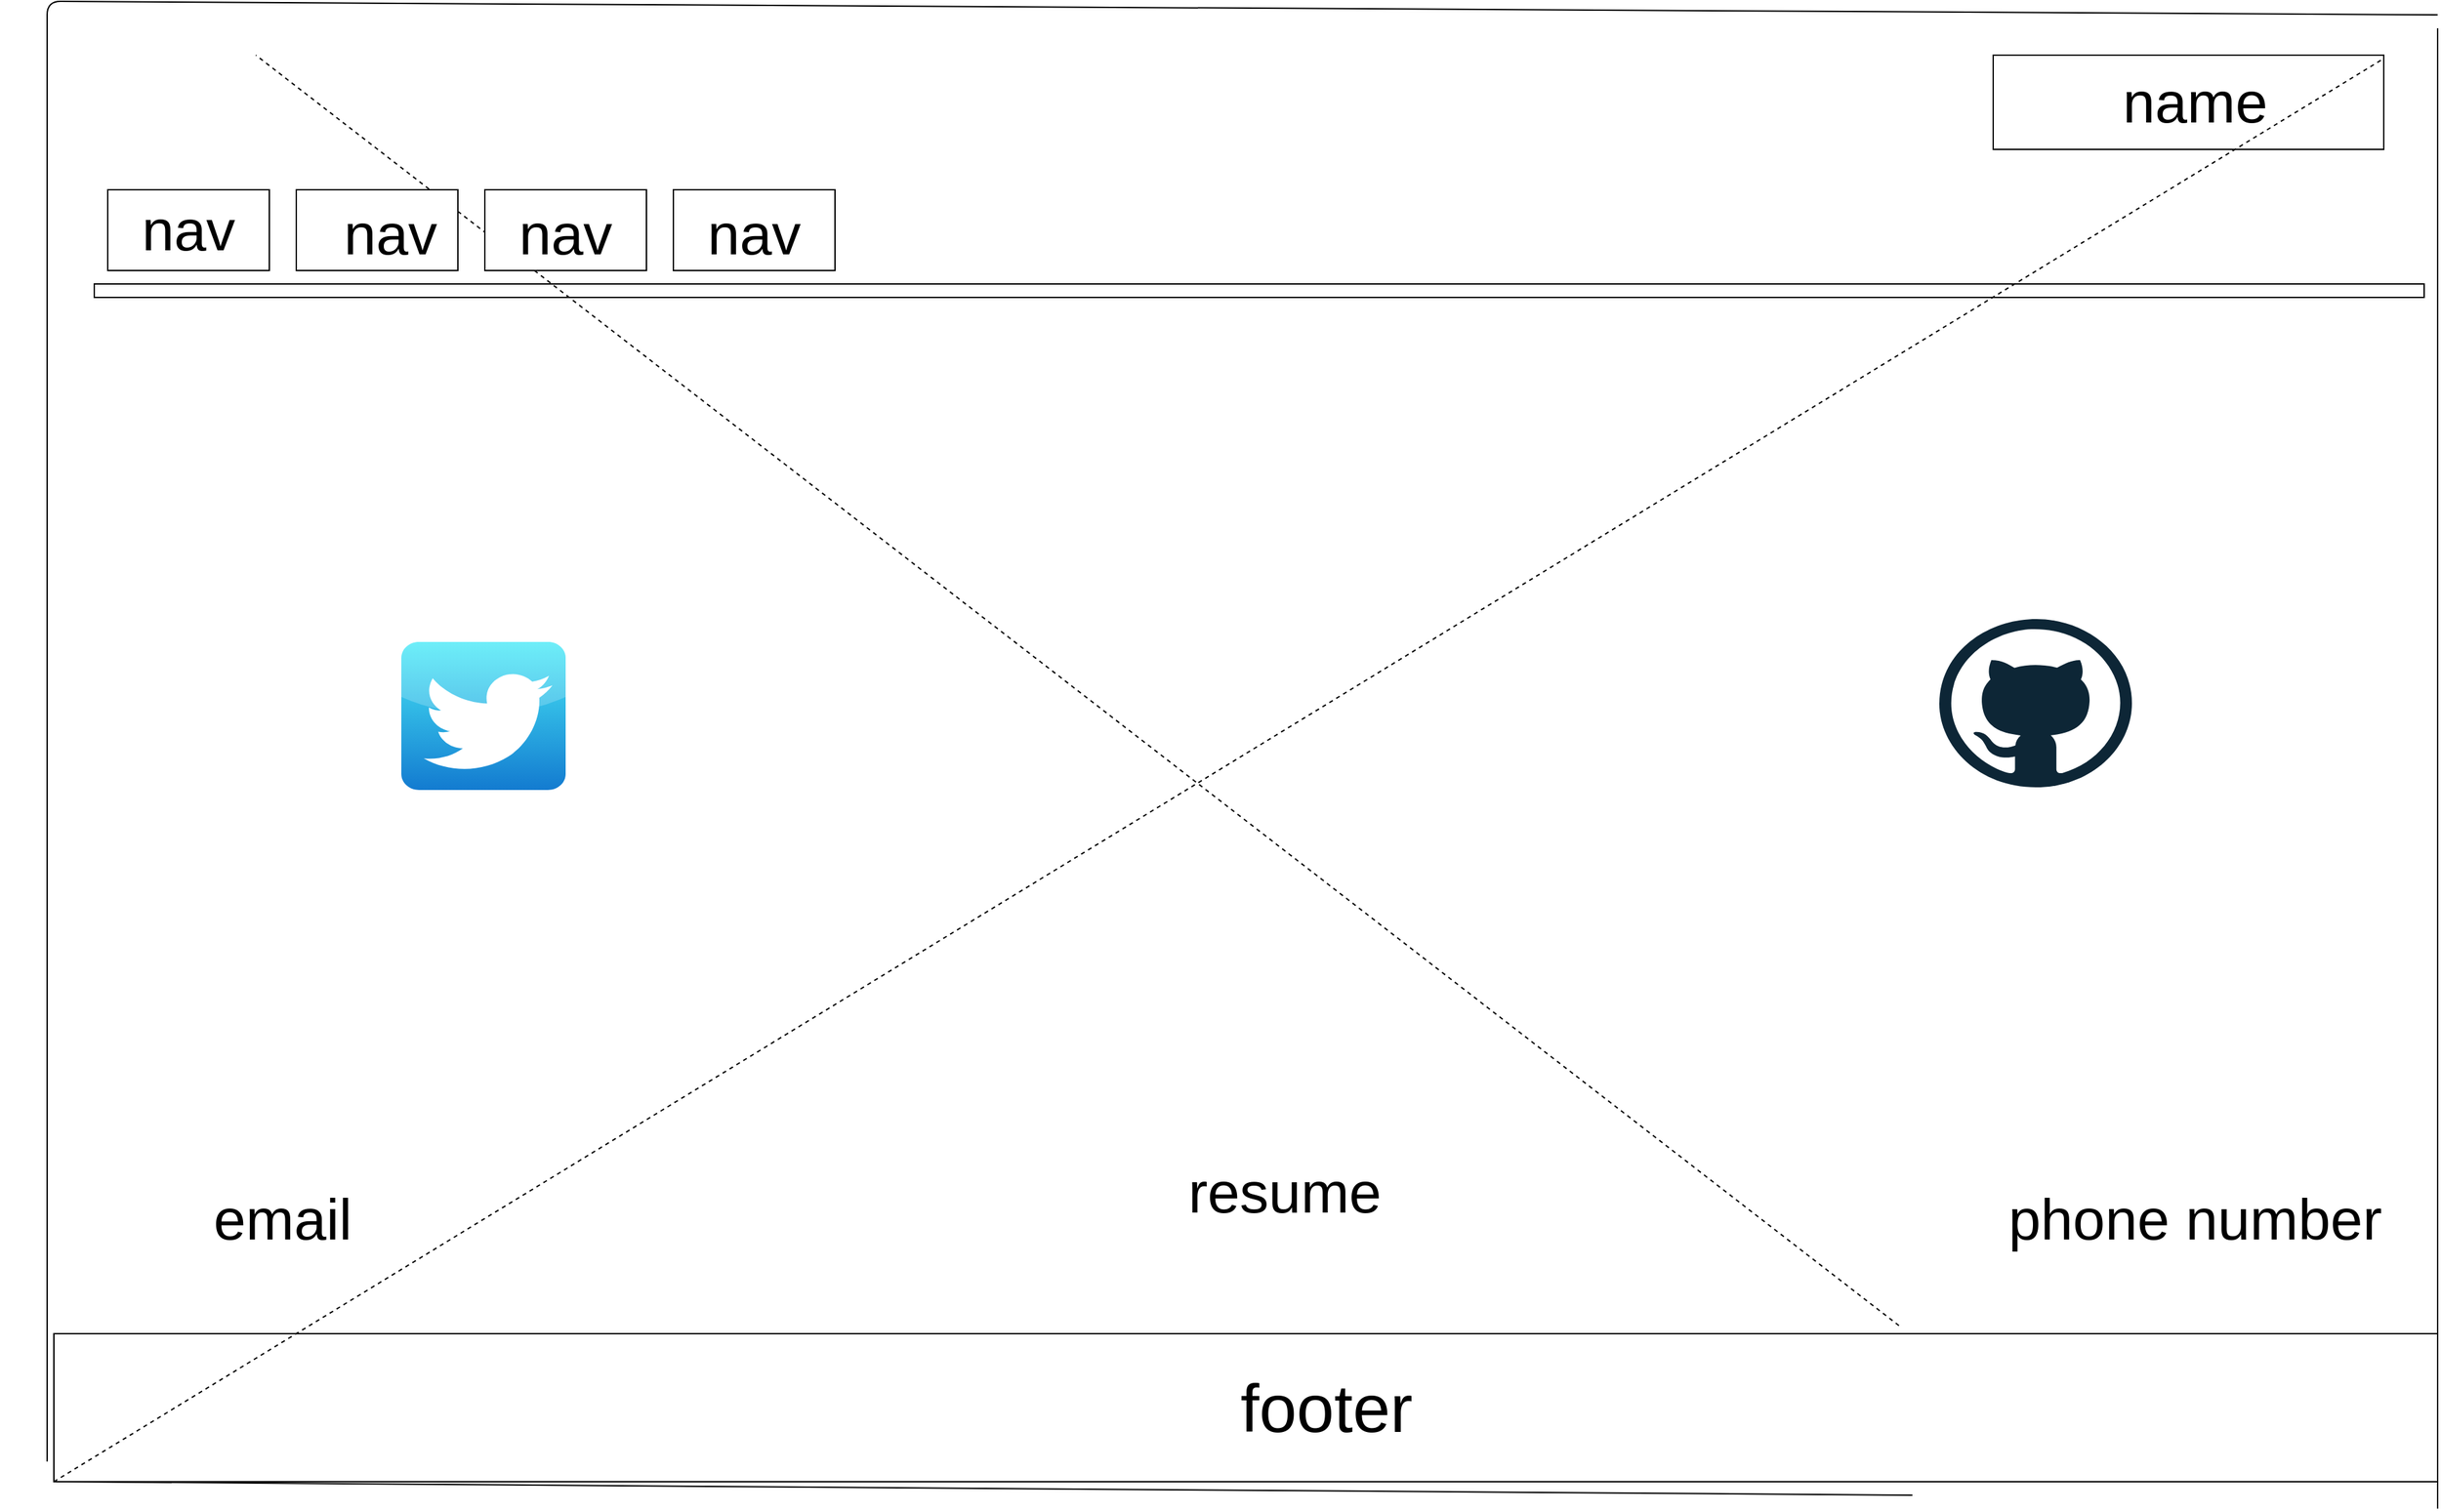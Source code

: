 <mxfile version="13.6.5" type="device"><diagram id="KaYEQry_LbOv4SLQJEKE" name="Page-1"><mxGraphModel dx="3422" dy="2497" grid="1" gridSize="10" guides="1" tooltips="1" connect="1" arrows="1" fold="1" page="1" pageScale="1" pageWidth="827" pageHeight="1169" math="0" shadow="0"><root><mxCell id="0"/><mxCell id="1" parent="0"/><mxCell id="NBiCOY7E4Hh1WoQ2UVL0-1" value="" style="rounded=0;whiteSpace=wrap;html=1;" parent="1" vertex="1"><mxGeometry x="20" y="200" width="1730" height="10" as="geometry"/></mxCell><mxCell id="NBiCOY7E4Hh1WoQ2UVL0-4" value="" style="endArrow=none;dashed=1;html=1;" parent="1" edge="1"><mxGeometry width="50" height="50" relative="1" as="geometry"><mxPoint x="1360" y="974" as="sourcePoint"/><mxPoint x="140" y="30" as="targetPoint"/></mxGeometry></mxCell><mxCell id="NBiCOY7E4Hh1WoQ2UVL0-5" value="" style="rounded=0;whiteSpace=wrap;html=1;" parent="1" vertex="1"><mxGeometry x="30" y="130" width="120" height="60" as="geometry"/></mxCell><mxCell id="NBiCOY7E4Hh1WoQ2UVL0-6" value="" style="rounded=0;whiteSpace=wrap;html=1;" parent="1" vertex="1"><mxGeometry x="170" y="130" width="120" height="60" as="geometry"/></mxCell><mxCell id="NBiCOY7E4Hh1WoQ2UVL0-7" value="" style="rounded=0;whiteSpace=wrap;html=1;" parent="1" vertex="1"><mxGeometry x="310" y="130" width="120" height="60" as="geometry"/></mxCell><mxCell id="NBiCOY7E4Hh1WoQ2UVL0-9" value="" style="rounded=0;whiteSpace=wrap;html=1;" parent="1" vertex="1"><mxGeometry x="1430" y="30" width="290" height="70" as="geometry"/></mxCell><mxCell id="NBiCOY7E4Hh1WoQ2UVL0-10" value="&lt;span style=&quot;font-size: 43px&quot;&gt;name&lt;/span&gt;" style="text;html=1;strokeColor=none;fillColor=none;align=center;verticalAlign=middle;whiteSpace=wrap;rounded=0;" parent="1" vertex="1"><mxGeometry x="1440" width="280" height="130" as="geometry"/></mxCell><mxCell id="NBiCOY7E4Hh1WoQ2UVL0-12" value="" style="rounded=0;whiteSpace=wrap;html=1;" parent="1" vertex="1"><mxGeometry x="-10" y="980" width="1770" height="110" as="geometry"/></mxCell><mxCell id="NBiCOY7E4Hh1WoQ2UVL0-13" value="&lt;font style=&quot;font-size: 50px&quot;&gt;footer&lt;br&gt;&lt;/font&gt;" style="text;html=1;strokeColor=none;fillColor=none;align=center;verticalAlign=middle;whiteSpace=wrap;rounded=0;" parent="1" vertex="1"><mxGeometry x="560" y="995" width="750" height="80" as="geometry"/></mxCell><mxCell id="NE4iQSnI1jZvKgH_vlwX-1" value="" style="dashed=0;outlineConnect=0;html=1;align=center;labelPosition=center;verticalLabelPosition=bottom;verticalAlign=top;shape=mxgraph.webicons.twitter;fillColor=#49EAF7;gradientColor=#137BD0" parent="1" vertex="1"><mxGeometry x="248" y="466" width="122" height="110" as="geometry"/></mxCell><mxCell id="NE4iQSnI1jZvKgH_vlwX-3" value="" style="dashed=0;outlineConnect=0;html=1;align=center;labelPosition=center;verticalLabelPosition=bottom;verticalAlign=top;shape=mxgraph.weblogos.github" parent="1" vertex="1"><mxGeometry x="1390" y="449" width="143" height="125" as="geometry"/></mxCell><mxCell id="NE4iQSnI1jZvKgH_vlwX-6" value="" style="endArrow=none;html=1;" parent="1" edge="1"><mxGeometry width="50" height="50" relative="1" as="geometry"><mxPoint x="-15" y="1075" as="sourcePoint"/><mxPoint x="1760" as="targetPoint"/><Array as="points"><mxPoint x="-15" y="-10"/></Array></mxGeometry></mxCell><mxCell id="NE4iQSnI1jZvKgH_vlwX-7" value="" style="endArrow=none;html=1;" parent="1" edge="1"><mxGeometry width="50" height="50" relative="1" as="geometry"><mxPoint y="1090" as="sourcePoint"/><mxPoint x="1370" y="1100" as="targetPoint"/></mxGeometry></mxCell><mxCell id="NE4iQSnI1jZvKgH_vlwX-2" value="" style="shape=image;html=1;verticalAlign=top;verticalLabelPosition=bottom;labelBackgroundColor=#ffffff;imageAspect=0;aspect=fixed;image=https://cdn4.iconfinder.com/data/icons/simplicity-vector-icon-set/128/linkin.png" parent="1" vertex="1"><mxGeometry x="840" y="457" width="128" height="128" as="geometry"/></mxCell><mxCell id="NE4iQSnI1jZvKgH_vlwX-8" value="" style="endArrow=none;dashed=1;html=1;exitX=0;exitY=1;exitDx=0;exitDy=0;entryX=1;entryY=0.25;entryDx=0;entryDy=0;" parent="1" source="NBiCOY7E4Hh1WoQ2UVL0-12" target="NBiCOY7E4Hh1WoQ2UVL0-10" edge="1"><mxGeometry width="50" height="50" relative="1" as="geometry"><mxPoint y="1080.0" as="sourcePoint"/><mxPoint x="830" as="targetPoint"/></mxGeometry></mxCell><mxCell id="NE4iQSnI1jZvKgH_vlwX-9" value="" style="endArrow=none;html=1;" parent="1" edge="1"><mxGeometry width="50" height="50" relative="1" as="geometry"><mxPoint x="1760" y="1110" as="sourcePoint"/><mxPoint x="1760" y="10" as="targetPoint"/><Array as="points"><mxPoint x="1760" y="660"/></Array></mxGeometry></mxCell><mxCell id="2O5-ZvAv8fevmJDjsXgu-2" value="&lt;span style=&quot;font-size: 43px&quot;&gt;email&lt;br&gt;&lt;/span&gt;" style="text;html=1;strokeColor=none;fillColor=none;align=center;verticalAlign=middle;whiteSpace=wrap;rounded=0;" parent="1" vertex="1"><mxGeometry x="20" y="830" width="280" height="130" as="geometry"/></mxCell><mxCell id="2O5-ZvAv8fevmJDjsXgu-4" value="" style="rounded=0;whiteSpace=wrap;html=1;" parent="1" vertex="1"><mxGeometry x="450" y="130" width="120" height="60" as="geometry"/></mxCell><mxCell id="2O5-ZvAv8fevmJDjsXgu-5" value="&lt;span style=&quot;font-size: 43px&quot;&gt;nav&lt;br&gt;&lt;/span&gt;" style="text;html=1;strokeColor=none;fillColor=none;align=center;verticalAlign=middle;whiteSpace=wrap;rounded=0;" parent="1" vertex="1"><mxGeometry x="-50" y="95" width="280" height="130" as="geometry"/></mxCell><mxCell id="2O5-ZvAv8fevmJDjsXgu-6" value="&lt;span style=&quot;font-size: 43px&quot;&gt;nav&lt;br&gt;&lt;/span&gt;" style="text;html=1;strokeColor=none;fillColor=none;align=center;verticalAlign=middle;whiteSpace=wrap;rounded=0;" parent="1" vertex="1"><mxGeometry x="100" y="97.5" width="280" height="130" as="geometry"/></mxCell><mxCell id="2O5-ZvAv8fevmJDjsXgu-7" value="&lt;span style=&quot;font-size: 43px&quot;&gt;nav&lt;br&gt;&lt;/span&gt;" style="text;html=1;strokeColor=none;fillColor=none;align=center;verticalAlign=middle;whiteSpace=wrap;rounded=0;" parent="1" vertex="1"><mxGeometry x="370" y="97.5" width="280" height="130" as="geometry"/></mxCell><mxCell id="2O5-ZvAv8fevmJDjsXgu-8" value="&lt;span style=&quot;font-size: 43px&quot;&gt;nav&lt;br&gt;&lt;/span&gt;" style="text;html=1;strokeColor=none;fillColor=none;align=center;verticalAlign=middle;whiteSpace=wrap;rounded=0;" parent="1" vertex="1"><mxGeometry x="230" y="97.5" width="280" height="130" as="geometry"/></mxCell><mxCell id="2O5-ZvAv8fevmJDjsXgu-9" value="&lt;span style=&quot;font-size: 43px&quot;&gt;resume&amp;nbsp;&lt;br&gt;&lt;/span&gt;" style="text;html=1;strokeColor=none;fillColor=none;align=center;verticalAlign=middle;whiteSpace=wrap;rounded=0;" parent="1" vertex="1"><mxGeometry x="770" y="810" width="280" height="130" as="geometry"/></mxCell><mxCell id="2O5-ZvAv8fevmJDjsXgu-3" value="&lt;span style=&quot;font-size: 43px&quot;&gt;phone number&lt;br&gt;&lt;/span&gt;" style="text;html=1;strokeColor=none;fillColor=none;align=center;verticalAlign=middle;whiteSpace=wrap;rounded=0;" parent="1" vertex="1"><mxGeometry x="1440" y="830" width="280" height="130" as="geometry"/></mxCell></root></mxGraphModel></diagram></mxfile>